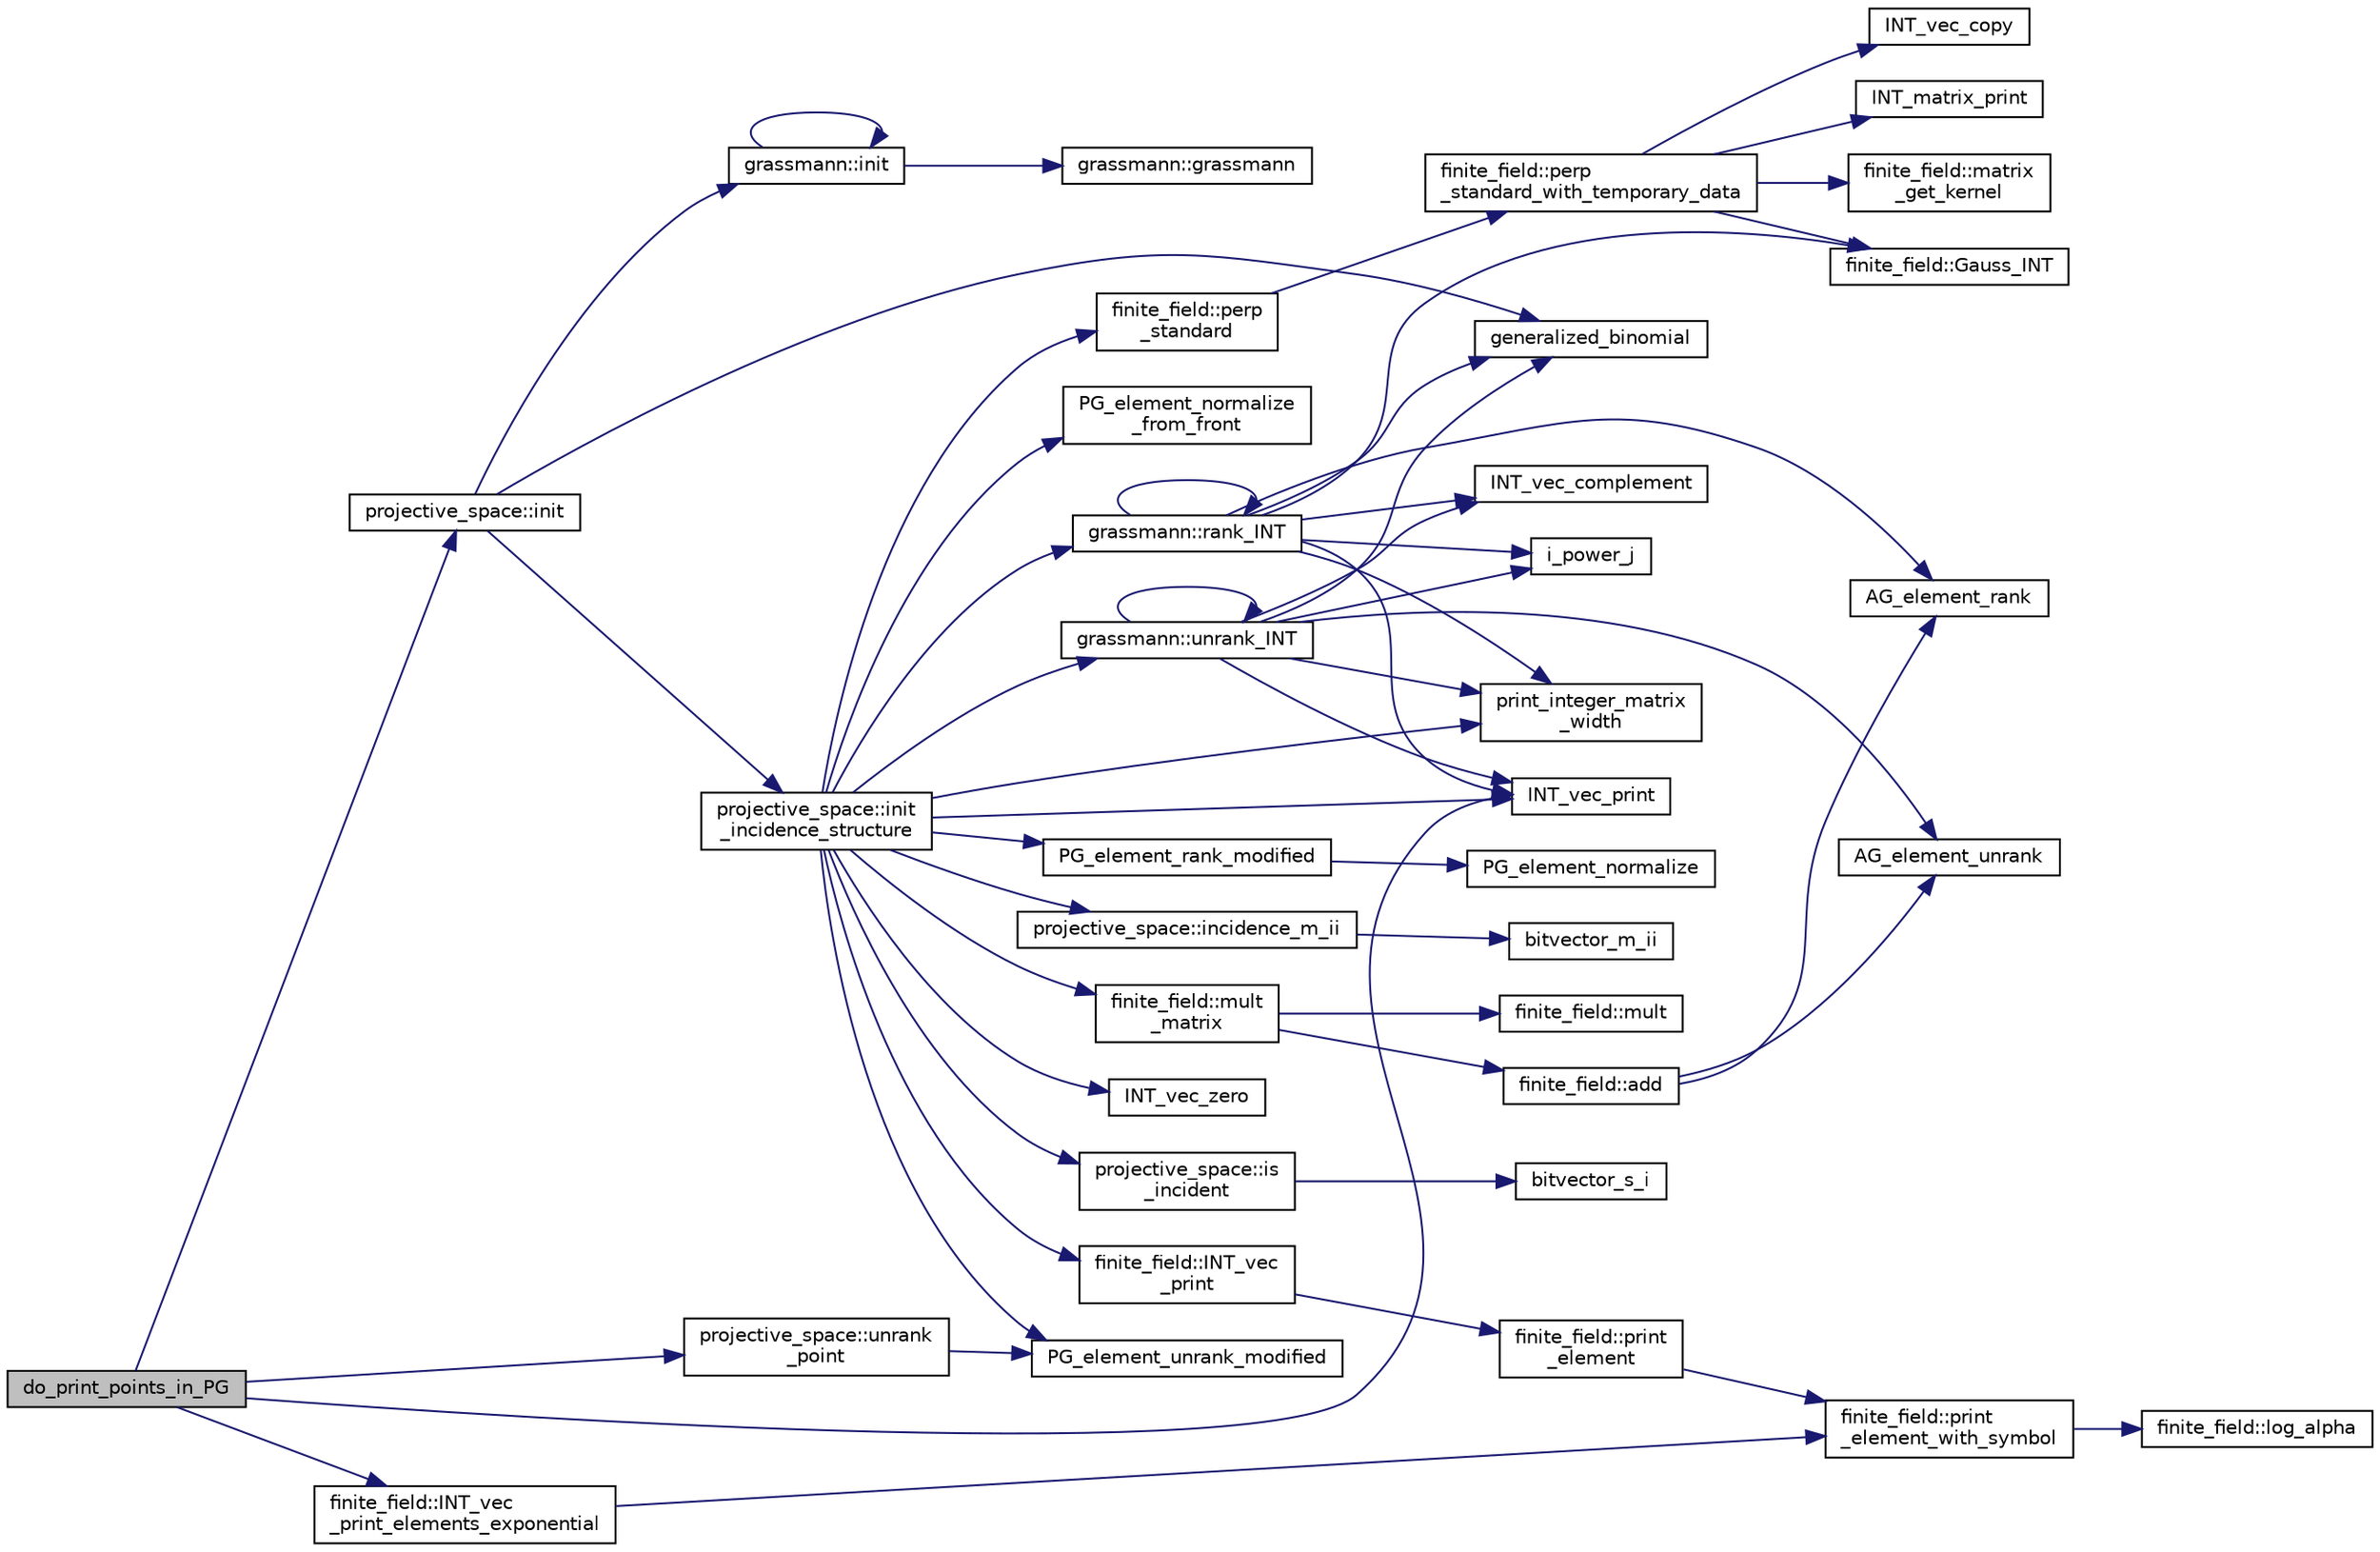 digraph "do_print_points_in_PG"
{
  edge [fontname="Helvetica",fontsize="10",labelfontname="Helvetica",labelfontsize="10"];
  node [fontname="Helvetica",fontsize="10",shape=record];
  rankdir="LR";
  Node4624 [label="do_print_points_in_PG",height=0.2,width=0.4,color="black", fillcolor="grey75", style="filled", fontcolor="black"];
  Node4624 -> Node4625 [color="midnightblue",fontsize="10",style="solid",fontname="Helvetica"];
  Node4625 [label="projective_space::init",height=0.2,width=0.4,color="black", fillcolor="white", style="filled",URL="$d2/d17/classprojective__space.html#a8a1efa40df92744519365f82e4740dab"];
  Node4625 -> Node4626 [color="midnightblue",fontsize="10",style="solid",fontname="Helvetica"];
  Node4626 [label="grassmann::init",height=0.2,width=0.4,color="black", fillcolor="white", style="filled",URL="$df/d02/classgrassmann.html#a2e8cf7b9f203254493d7c2607c17d498"];
  Node4626 -> Node4627 [color="midnightblue",fontsize="10",style="solid",fontname="Helvetica"];
  Node4627 [label="grassmann::grassmann",height=0.2,width=0.4,color="black", fillcolor="white", style="filled",URL="$df/d02/classgrassmann.html#a252a85d3b74eb4fbd5771f4152a5f272"];
  Node4626 -> Node4626 [color="midnightblue",fontsize="10",style="solid",fontname="Helvetica"];
  Node4625 -> Node4628 [color="midnightblue",fontsize="10",style="solid",fontname="Helvetica"];
  Node4628 [label="generalized_binomial",height=0.2,width=0.4,color="black", fillcolor="white", style="filled",URL="$d2/d7c/combinatorics_8_c.html#a24762dc22e45175d18ec1ec1d2556ae8"];
  Node4625 -> Node4629 [color="midnightblue",fontsize="10",style="solid",fontname="Helvetica"];
  Node4629 [label="projective_space::init\l_incidence_structure",height=0.2,width=0.4,color="black", fillcolor="white", style="filled",URL="$d2/d17/classprojective__space.html#a1e59490325e045cc52674a3706780aed"];
  Node4629 -> Node4630 [color="midnightblue",fontsize="10",style="solid",fontname="Helvetica"];
  Node4630 [label="INT_vec_zero",height=0.2,width=0.4,color="black", fillcolor="white", style="filled",URL="$df/dbf/sajeeb_8_c.html#aa8c9c7977203577026080f546fe4980f"];
  Node4629 -> Node4631 [color="midnightblue",fontsize="10",style="solid",fontname="Helvetica"];
  Node4631 [label="PG_element_unrank_modified",height=0.2,width=0.4,color="black", fillcolor="white", style="filled",URL="$d4/d67/geometry_8h.html#a83ae9b605d496f6a90345303f6efae64"];
  Node4629 -> Node4632 [color="midnightblue",fontsize="10",style="solid",fontname="Helvetica"];
  Node4632 [label="INT_vec_print",height=0.2,width=0.4,color="black", fillcolor="white", style="filled",URL="$df/dbf/sajeeb_8_c.html#a79a5901af0b47dd0d694109543c027fe"];
  Node4629 -> Node4633 [color="midnightblue",fontsize="10",style="solid",fontname="Helvetica"];
  Node4633 [label="finite_field::INT_vec\l_print",height=0.2,width=0.4,color="black", fillcolor="white", style="filled",URL="$df/d5a/classfinite__field.html#a9c33a61dedc197e37b014b6f8dc07f06"];
  Node4633 -> Node4634 [color="midnightblue",fontsize="10",style="solid",fontname="Helvetica"];
  Node4634 [label="finite_field::print\l_element",height=0.2,width=0.4,color="black", fillcolor="white", style="filled",URL="$df/d5a/classfinite__field.html#ab7d1f59c043d7696b8b47c92d0fedad5"];
  Node4634 -> Node4635 [color="midnightblue",fontsize="10",style="solid",fontname="Helvetica"];
  Node4635 [label="finite_field::print\l_element_with_symbol",height=0.2,width=0.4,color="black", fillcolor="white", style="filled",URL="$df/d5a/classfinite__field.html#aa0180c961aa4a0a8934cb4dc82e38a4d"];
  Node4635 -> Node4636 [color="midnightblue",fontsize="10",style="solid",fontname="Helvetica"];
  Node4636 [label="finite_field::log_alpha",height=0.2,width=0.4,color="black", fillcolor="white", style="filled",URL="$df/d5a/classfinite__field.html#a446a83ae0d281ddf44215626f0097305"];
  Node4629 -> Node4637 [color="midnightblue",fontsize="10",style="solid",fontname="Helvetica"];
  Node4637 [label="PG_element_normalize\l_from_front",height=0.2,width=0.4,color="black", fillcolor="white", style="filled",URL="$d4/d67/geometry_8h.html#af675caf5f9975573455c8d93cb56bf95"];
  Node4629 -> Node4638 [color="midnightblue",fontsize="10",style="solid",fontname="Helvetica"];
  Node4638 [label="grassmann::unrank_INT",height=0.2,width=0.4,color="black", fillcolor="white", style="filled",URL="$df/d02/classgrassmann.html#a32079405b95a6da2ba1420567d762d64"];
  Node4638 -> Node4628 [color="midnightblue",fontsize="10",style="solid",fontname="Helvetica"];
  Node4638 -> Node4639 [color="midnightblue",fontsize="10",style="solid",fontname="Helvetica"];
  Node4639 [label="i_power_j",height=0.2,width=0.4,color="black", fillcolor="white", style="filled",URL="$de/dc5/algebra__and__number__theory_8h.html#a39b321523e8957d701618bb5cac542b5"];
  Node4638 -> Node4640 [color="midnightblue",fontsize="10",style="solid",fontname="Helvetica"];
  Node4640 [label="AG_element_unrank",height=0.2,width=0.4,color="black", fillcolor="white", style="filled",URL="$d4/d67/geometry_8h.html#a4a33b86c87b2879b97cfa1327abe2885"];
  Node4638 -> Node4632 [color="midnightblue",fontsize="10",style="solid",fontname="Helvetica"];
  Node4638 -> Node4638 [color="midnightblue",fontsize="10",style="solid",fontname="Helvetica"];
  Node4638 -> Node4641 [color="midnightblue",fontsize="10",style="solid",fontname="Helvetica"];
  Node4641 [label="INT_vec_complement",height=0.2,width=0.4,color="black", fillcolor="white", style="filled",URL="$d5/db4/io__and__os_8h.html#a2a0a724647575fcd3090c763985eb81a"];
  Node4638 -> Node4642 [color="midnightblue",fontsize="10",style="solid",fontname="Helvetica"];
  Node4642 [label="print_integer_matrix\l_width",height=0.2,width=0.4,color="black", fillcolor="white", style="filled",URL="$d5/db4/io__and__os_8h.html#aa78f3e73fc2179251bd15adbcc31573f"];
  Node4629 -> Node4642 [color="midnightblue",fontsize="10",style="solid",fontname="Helvetica"];
  Node4629 -> Node4643 [color="midnightblue",fontsize="10",style="solid",fontname="Helvetica"];
  Node4643 [label="grassmann::rank_INT",height=0.2,width=0.4,color="black", fillcolor="white", style="filled",URL="$df/d02/classgrassmann.html#a1fa95ce7ecebd48b04c7a0dc75491184"];
  Node4643 -> Node4642 [color="midnightblue",fontsize="10",style="solid",fontname="Helvetica"];
  Node4643 -> Node4644 [color="midnightblue",fontsize="10",style="solid",fontname="Helvetica"];
  Node4644 [label="finite_field::Gauss_INT",height=0.2,width=0.4,color="black", fillcolor="white", style="filled",URL="$df/d5a/classfinite__field.html#adb676d2e80341b53751326e3a58beb11"];
  Node4643 -> Node4632 [color="midnightblue",fontsize="10",style="solid",fontname="Helvetica"];
  Node4643 -> Node4641 [color="midnightblue",fontsize="10",style="solid",fontname="Helvetica"];
  Node4643 -> Node4639 [color="midnightblue",fontsize="10",style="solid",fontname="Helvetica"];
  Node4643 -> Node4628 [color="midnightblue",fontsize="10",style="solid",fontname="Helvetica"];
  Node4643 -> Node4643 [color="midnightblue",fontsize="10",style="solid",fontname="Helvetica"];
  Node4643 -> Node4645 [color="midnightblue",fontsize="10",style="solid",fontname="Helvetica"];
  Node4645 [label="AG_element_rank",height=0.2,width=0.4,color="black", fillcolor="white", style="filled",URL="$d4/d67/geometry_8h.html#ab2ac908d07dd8038fd996e26bdc75c17"];
  Node4629 -> Node4646 [color="midnightblue",fontsize="10",style="solid",fontname="Helvetica"];
  Node4646 [label="finite_field::mult\l_matrix",height=0.2,width=0.4,color="black", fillcolor="white", style="filled",URL="$df/d5a/classfinite__field.html#a48517f15dfd7b21c37e0975855f1ada2"];
  Node4646 -> Node4647 [color="midnightblue",fontsize="10",style="solid",fontname="Helvetica"];
  Node4647 [label="finite_field::add",height=0.2,width=0.4,color="black", fillcolor="white", style="filled",URL="$df/d5a/classfinite__field.html#a8f12328a27500f3c7be0c849ebbc9d14"];
  Node4647 -> Node4640 [color="midnightblue",fontsize="10",style="solid",fontname="Helvetica"];
  Node4647 -> Node4645 [color="midnightblue",fontsize="10",style="solid",fontname="Helvetica"];
  Node4646 -> Node4648 [color="midnightblue",fontsize="10",style="solid",fontname="Helvetica"];
  Node4648 [label="finite_field::mult",height=0.2,width=0.4,color="black", fillcolor="white", style="filled",URL="$df/d5a/classfinite__field.html#a24fb5917aa6d4d656fd855b7f44a13b0"];
  Node4629 -> Node4649 [color="midnightblue",fontsize="10",style="solid",fontname="Helvetica"];
  Node4649 [label="PG_element_rank_modified",height=0.2,width=0.4,color="black", fillcolor="white", style="filled",URL="$d4/d67/geometry_8h.html#a9cd1a8bf5b88a038e33862f6c2c3dd36"];
  Node4649 -> Node4650 [color="midnightblue",fontsize="10",style="solid",fontname="Helvetica"];
  Node4650 [label="PG_element_normalize",height=0.2,width=0.4,color="black", fillcolor="white", style="filled",URL="$df/de4/projective_8_c.html#a5a4c3c1158bad6bab0d786c616bd0996"];
  Node4629 -> Node4651 [color="midnightblue",fontsize="10",style="solid",fontname="Helvetica"];
  Node4651 [label="projective_space::incidence_m_ii",height=0.2,width=0.4,color="black", fillcolor="white", style="filled",URL="$d2/d17/classprojective__space.html#adafef534cb822f51289101e7d465ede2"];
  Node4651 -> Node4652 [color="midnightblue",fontsize="10",style="solid",fontname="Helvetica"];
  Node4652 [label="bitvector_m_ii",height=0.2,width=0.4,color="black", fillcolor="white", style="filled",URL="$df/dbf/sajeeb_8_c.html#a31da55e2b26316d582cd322dc670b67b"];
  Node4629 -> Node4653 [color="midnightblue",fontsize="10",style="solid",fontname="Helvetica"];
  Node4653 [label="finite_field::perp\l_standard",height=0.2,width=0.4,color="black", fillcolor="white", style="filled",URL="$df/d5a/classfinite__field.html#a2f5bc92908aea624a8d9179d2a9ba057"];
  Node4653 -> Node4654 [color="midnightblue",fontsize="10",style="solid",fontname="Helvetica"];
  Node4654 [label="finite_field::perp\l_standard_with_temporary_data",height=0.2,width=0.4,color="black", fillcolor="white", style="filled",URL="$df/d5a/classfinite__field.html#aae3cca9b5f19ae969a9c5349d14f41c0"];
  Node4654 -> Node4655 [color="midnightblue",fontsize="10",style="solid",fontname="Helvetica"];
  Node4655 [label="INT_vec_copy",height=0.2,width=0.4,color="black", fillcolor="white", style="filled",URL="$df/dbf/sajeeb_8_c.html#ac2d875e27e009af6ec04d17254d11075"];
  Node4654 -> Node4656 [color="midnightblue",fontsize="10",style="solid",fontname="Helvetica"];
  Node4656 [label="INT_matrix_print",height=0.2,width=0.4,color="black", fillcolor="white", style="filled",URL="$d5/db4/io__and__os_8h.html#afd4180a24bef3a2b584668a4eaf607ff"];
  Node4654 -> Node4644 [color="midnightblue",fontsize="10",style="solid",fontname="Helvetica"];
  Node4654 -> Node4657 [color="midnightblue",fontsize="10",style="solid",fontname="Helvetica"];
  Node4657 [label="finite_field::matrix\l_get_kernel",height=0.2,width=0.4,color="black", fillcolor="white", style="filled",URL="$df/d5a/classfinite__field.html#ac45780a927cee936df13d04d30d2d248"];
  Node4629 -> Node4658 [color="midnightblue",fontsize="10",style="solid",fontname="Helvetica"];
  Node4658 [label="projective_space::is\l_incident",height=0.2,width=0.4,color="black", fillcolor="white", style="filled",URL="$d2/d17/classprojective__space.html#a225780a9f3d266bc425b3be0cf5bc0ff"];
  Node4658 -> Node4659 [color="midnightblue",fontsize="10",style="solid",fontname="Helvetica"];
  Node4659 [label="bitvector_s_i",height=0.2,width=0.4,color="black", fillcolor="white", style="filled",URL="$df/dbf/sajeeb_8_c.html#ac0135a3681a44df3fe7af1545676fbe2"];
  Node4624 -> Node4660 [color="midnightblue",fontsize="10",style="solid",fontname="Helvetica"];
  Node4660 [label="projective_space::unrank\l_point",height=0.2,width=0.4,color="black", fillcolor="white", style="filled",URL="$d2/d17/classprojective__space.html#a3cb7917af4c5f1590b660d4bf907e0fa"];
  Node4660 -> Node4631 [color="midnightblue",fontsize="10",style="solid",fontname="Helvetica"];
  Node4624 -> Node4632 [color="midnightblue",fontsize="10",style="solid",fontname="Helvetica"];
  Node4624 -> Node4661 [color="midnightblue",fontsize="10",style="solid",fontname="Helvetica"];
  Node4661 [label="finite_field::INT_vec\l_print_elements_exponential",height=0.2,width=0.4,color="black", fillcolor="white", style="filled",URL="$df/d5a/classfinite__field.html#acbb6173b937e7edb422259f615909405"];
  Node4661 -> Node4635 [color="midnightblue",fontsize="10",style="solid",fontname="Helvetica"];
}
